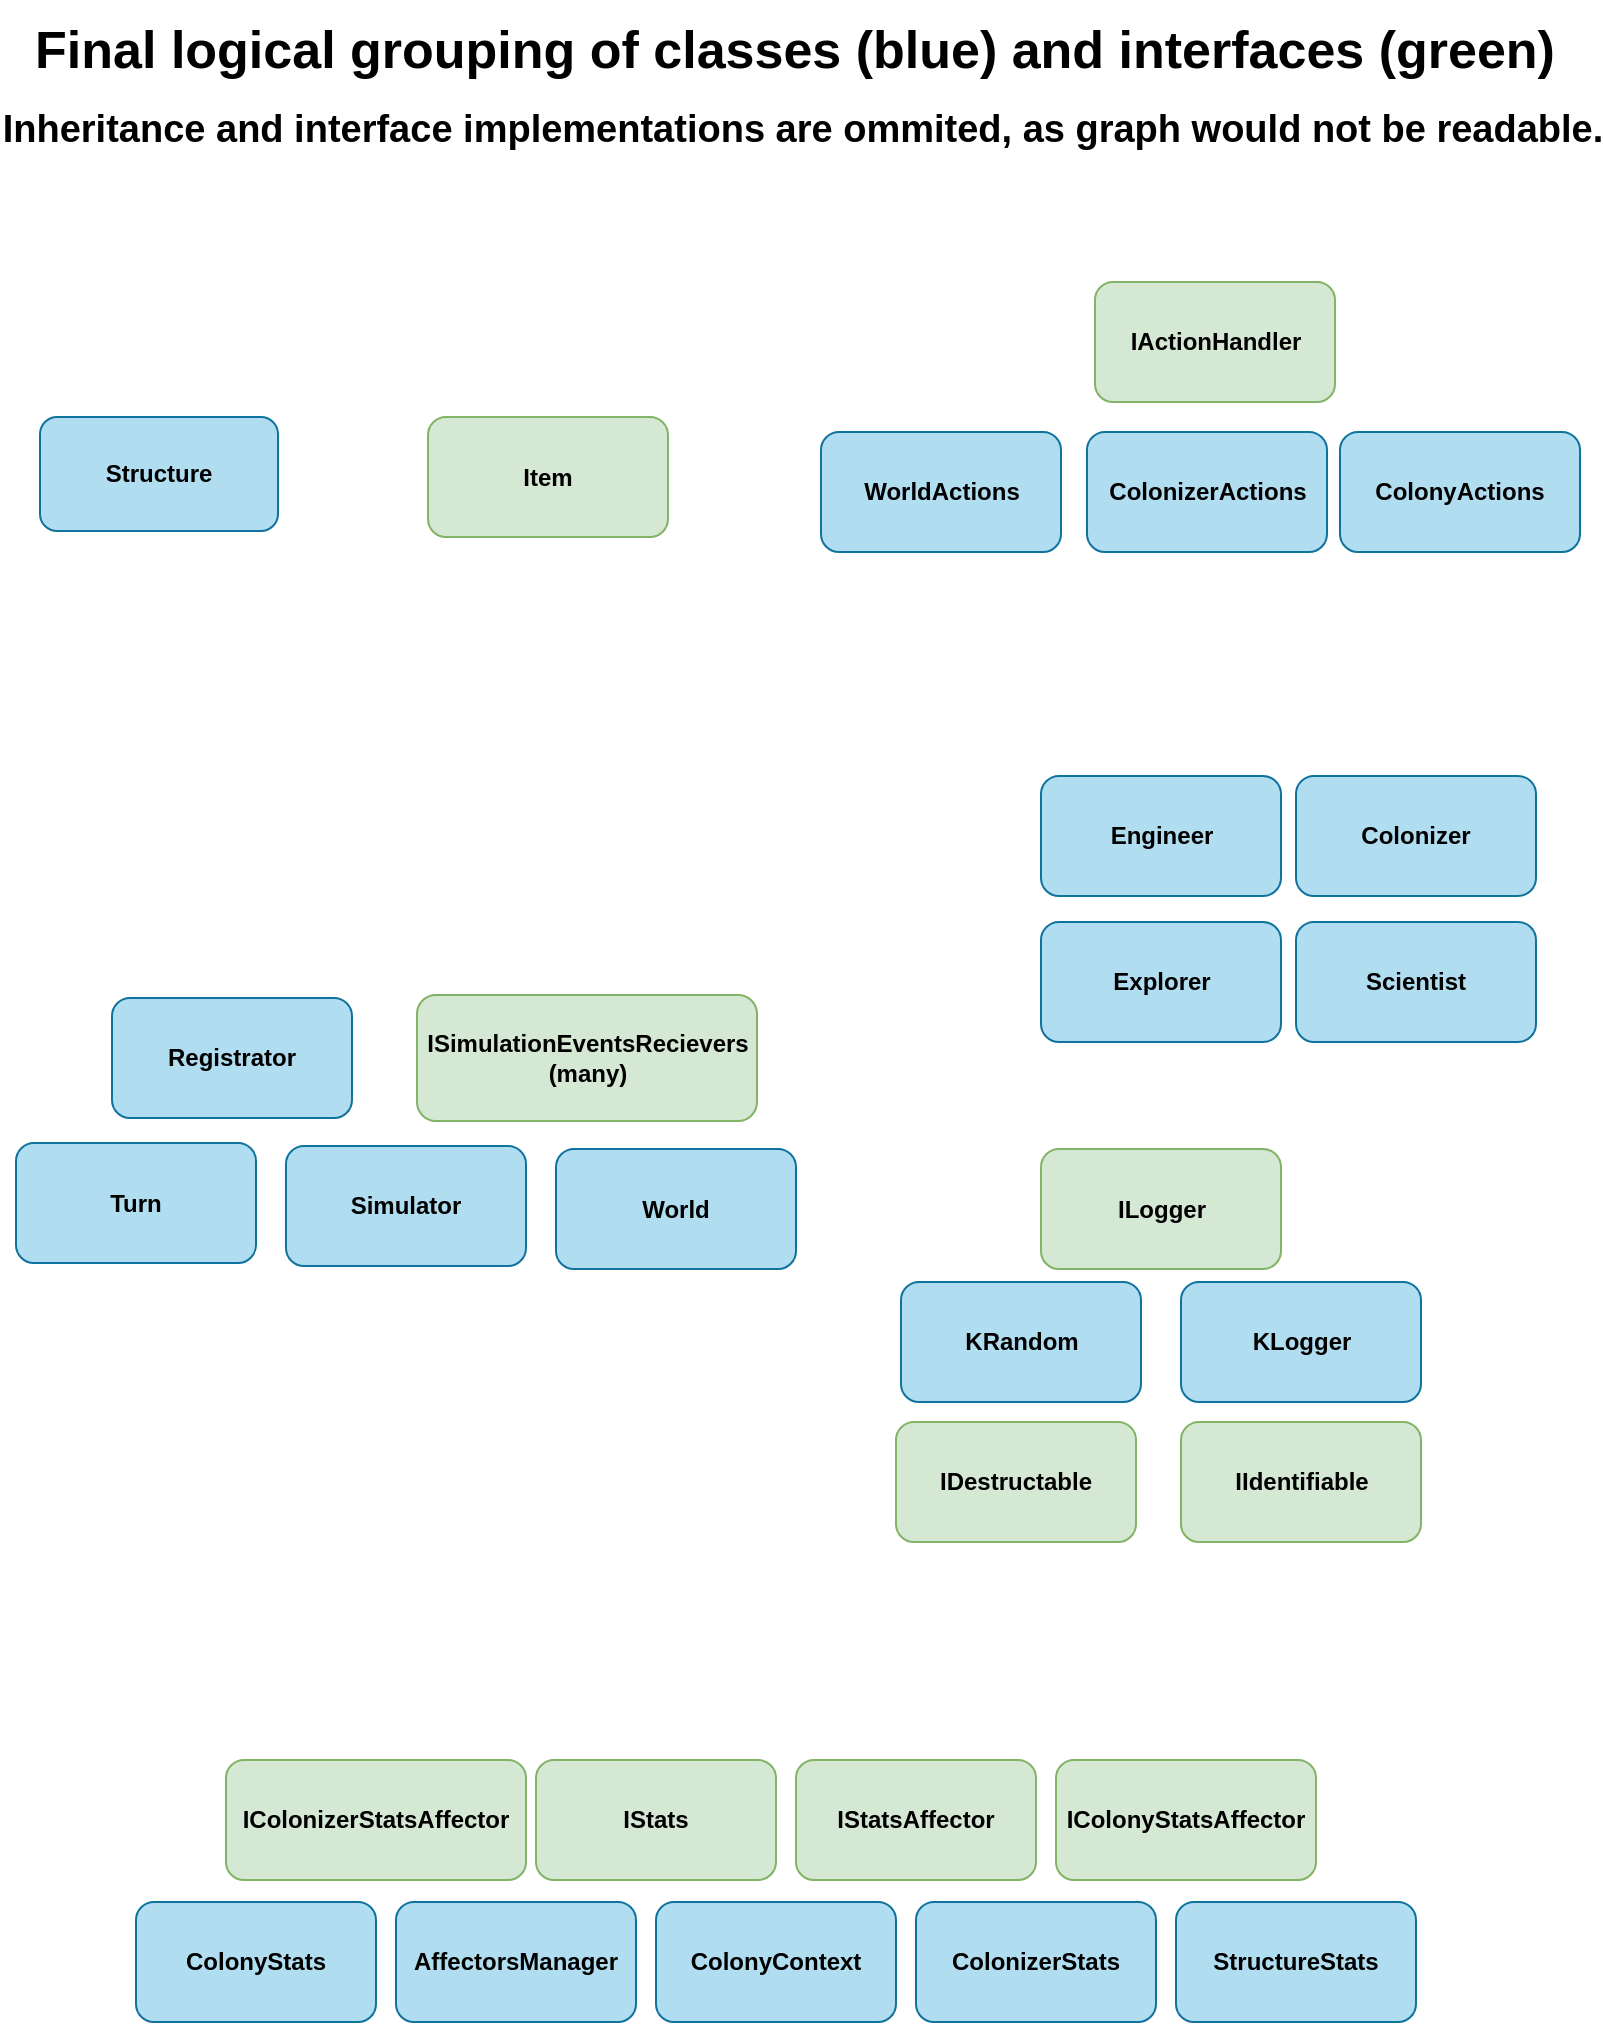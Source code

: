 <mxfile version="12.6.1" type="device"><diagram id="MUEVBduu1wyuoXkaMlaM" name="Page-1"><mxGraphModel dx="2188" dy="2341" grid="1" gridSize="10" guides="1" tooltips="1" connect="1" arrows="1" fold="1" page="1" pageScale="1" pageWidth="827" pageHeight="1169" math="0" shadow="0"><root><mxCell id="0"/><mxCell id="1" parent="0"/><mxCell id="foeEiI6MS1T9qDHqkFIK-105" value="Final logical grouping of classes (blue) and interfaces (green)" style="text;strokeColor=none;fillColor=none;html=1;fontSize=26;fontStyle=1;verticalAlign=middle;align=center;dashed=1;labelBackgroundColor=#ffffff;" parent="1" vertex="1"><mxGeometry x="140" y="-1160" width="546" height="50" as="geometry"/></mxCell><mxCell id="foeEiI6MS1T9qDHqkFIK-106" value="Inheritance and interface implementations are ommited, as graph would not be readable." style="text;strokeColor=none;fillColor=none;html=1;fontSize=19;fontStyle=1;verticalAlign=middle;align=center;dashed=1;labelBackgroundColor=#ffffff;" parent="1" vertex="1"><mxGeometry x="180" y="-1110" width="473" height="30" as="geometry"/></mxCell><mxCell id="foeEiI6MS1T9qDHqkFIK-1" value="IIdentifiable" style="rounded=1;whiteSpace=wrap;html=1;fillColor=#d5e8d4;strokeColor=#82b366;fontStyle=1" parent="1" vertex="1"><mxGeometry x="606.5" y="-449" width="120" height="60" as="geometry"/></mxCell><mxCell id="foeEiI6MS1T9qDHqkFIK-2" value="IDestructable" style="rounded=1;whiteSpace=wrap;html=1;fillColor=#d5e8d4;strokeColor=#82b366;fontStyle=1" parent="1" vertex="1"><mxGeometry x="464" y="-449" width="120" height="60" as="geometry"/></mxCell><mxCell id="foeEiI6MS1T9qDHqkFIK-3" value="ILogger" style="rounded=1;whiteSpace=wrap;html=1;fillColor=#d5e8d4;strokeColor=#82b366;fontStyle=1" parent="1" vertex="1"><mxGeometry x="536.5" y="-585.5" width="120" height="60" as="geometry"/></mxCell><mxCell id="foeEiI6MS1T9qDHqkFIK-13" value="KRandom" style="rounded=1;whiteSpace=wrap;html=1;fillColor=#b1ddf0;strokeColor=#10739e;fontStyle=1;" parent="1" vertex="1"><mxGeometry x="466.5" y="-519" width="120" height="60" as="geometry"/></mxCell><mxCell id="foeEiI6MS1T9qDHqkFIK-70" value="KLogger" style="rounded=1;whiteSpace=wrap;html=1;fillColor=#b1ddf0;strokeColor=#10739e;fontStyle=1;" parent="1" vertex="1"><mxGeometry x="606.5" y="-519" width="120" height="60" as="geometry"/></mxCell><mxCell id="foeEiI6MS1T9qDHqkFIK-24" value="Scientist" style="rounded=1;whiteSpace=wrap;html=1;fillColor=#b1ddf0;strokeColor=#10739e;fontStyle=1;" parent="1" vertex="1"><mxGeometry x="664" y="-699" width="120" height="60" as="geometry"/></mxCell><mxCell id="foeEiI6MS1T9qDHqkFIK-25" value="Explorer" style="rounded=1;whiteSpace=wrap;html=1;fillColor=#b1ddf0;strokeColor=#10739e;fontStyle=1;" parent="1" vertex="1"><mxGeometry x="536.5" y="-699" width="120" height="60" as="geometry"/></mxCell><mxCell id="foeEiI6MS1T9qDHqkFIK-26" value="Engineer" style="rounded=1;whiteSpace=wrap;html=1;fillColor=#b1ddf0;strokeColor=#10739e;fontStyle=1;" parent="1" vertex="1"><mxGeometry x="536.5" y="-772" width="120" height="60" as="geometry"/></mxCell><mxCell id="foeEiI6MS1T9qDHqkFIK-31" value="Colonizer" style="rounded=1;whiteSpace=wrap;html=1;fillColor=#b1ddf0;strokeColor=#10739e;fontStyle=1;" parent="1" vertex="1"><mxGeometry x="664" y="-772" width="120" height="60" as="geometry"/></mxCell><mxCell id="foeEiI6MS1T9qDHqkFIK-5" value="IStats" style="rounded=1;whiteSpace=wrap;html=1;fillColor=#d5e8d4;strokeColor=#82b366;fontStyle=1" parent="1" vertex="1"><mxGeometry x="284" y="-280" width="120" height="60" as="geometry"/></mxCell><mxCell id="foeEiI6MS1T9qDHqkFIK-6" value="IStatsAffector" style="rounded=1;whiteSpace=wrap;html=1;fillColor=#d5e8d4;strokeColor=#82b366;fontStyle=1" parent="1" vertex="1"><mxGeometry x="414" y="-280" width="120" height="60" as="geometry"/></mxCell><mxCell id="foeEiI6MS1T9qDHqkFIK-7" value="IColonyStatsAffector" style="rounded=1;whiteSpace=wrap;html=1;fillColor=#d5e8d4;strokeColor=#82b366;fontStyle=1" parent="1" vertex="1"><mxGeometry x="544" y="-280" width="130" height="60" as="geometry"/></mxCell><mxCell id="foeEiI6MS1T9qDHqkFIK-8" value="IColonizerStatsAffector" style="rounded=1;whiteSpace=wrap;html=1;fillColor=#d5e8d4;strokeColor=#82b366;fontStyle=1" parent="1" vertex="1"><mxGeometry x="129" y="-280" width="150" height="60" as="geometry"/></mxCell><mxCell id="foeEiI6MS1T9qDHqkFIK-18" value="StructureStats" style="rounded=1;whiteSpace=wrap;html=1;fillColor=#b1ddf0;strokeColor=#10739e;fontStyle=1;" parent="1" vertex="1"><mxGeometry x="604" y="-209" width="120" height="60" as="geometry"/></mxCell><mxCell id="foeEiI6MS1T9qDHqkFIK-19" value="ColonyStats" style="rounded=1;whiteSpace=wrap;html=1;fillColor=#b1ddf0;strokeColor=#10739e;fontStyle=1;" parent="1" vertex="1"><mxGeometry x="84" y="-209" width="120" height="60" as="geometry"/></mxCell><mxCell id="foeEiI6MS1T9qDHqkFIK-22" value="AffectorsManager" style="rounded=1;whiteSpace=wrap;html=1;fillColor=#b1ddf0;strokeColor=#10739e;fontStyle=1;" parent="1" vertex="1"><mxGeometry x="214" y="-209" width="120" height="60" as="geometry"/></mxCell><mxCell id="foeEiI6MS1T9qDHqkFIK-23" value="ColonyContext" style="rounded=1;whiteSpace=wrap;html=1;fillColor=#b1ddf0;strokeColor=#10739e;fontStyle=1;" parent="1" vertex="1"><mxGeometry x="344" y="-209" width="120" height="60" as="geometry"/></mxCell><mxCell id="foeEiI6MS1T9qDHqkFIK-27" value="ColonizerStats" style="rounded=1;whiteSpace=wrap;html=1;fillColor=#b1ddf0;strokeColor=#10739e;fontStyle=1;" parent="1" vertex="1"><mxGeometry x="474" y="-209" width="120" height="60" as="geometry"/></mxCell><mxCell id="foeEiI6MS1T9qDHqkFIK-4" value="IActionHandler" style="rounded=1;whiteSpace=wrap;html=1;fillColor=#d5e8d4;strokeColor=#82b366;fontStyle=1" parent="1" vertex="1"><mxGeometry x="563.5" y="-1019" width="120" height="60" as="geometry"/></mxCell><mxCell id="foeEiI6MS1T9qDHqkFIK-28" value="ColonizerActions" style="rounded=1;whiteSpace=wrap;html=1;fillColor=#b1ddf0;strokeColor=#10739e;fontStyle=1;" parent="1" vertex="1"><mxGeometry x="559.5" y="-944" width="120" height="60" as="geometry"/></mxCell><mxCell id="foeEiI6MS1T9qDHqkFIK-29" value="WorldActions" style="rounded=1;whiteSpace=wrap;html=1;fillColor=#b1ddf0;strokeColor=#10739e;fontStyle=1;" parent="1" vertex="1"><mxGeometry x="426.5" y="-944" width="120" height="60" as="geometry"/></mxCell><mxCell id="foeEiI6MS1T9qDHqkFIK-30" value="ColonyActions" style="rounded=1;whiteSpace=wrap;html=1;fillColor=#b1ddf0;strokeColor=#10739e;fontStyle=1;" parent="1" vertex="1"><mxGeometry x="686" y="-944" width="120" height="60" as="geometry"/></mxCell><mxCell id="foeEiI6MS1T9qDHqkFIK-10" value="ISimulationEventsRecievers&lt;br&gt;(many)" style="rounded=1;whiteSpace=wrap;html=1;fillColor=#d5e8d4;strokeColor=#82b366;fontStyle=1" parent="1" vertex="1"><mxGeometry x="224.5" y="-662.5" width="170" height="63" as="geometry"/></mxCell><mxCell id="foeEiI6MS1T9qDHqkFIK-16" value="World" style="rounded=1;whiteSpace=wrap;html=1;fillColor=#b1ddf0;strokeColor=#10739e;fontStyle=1;" parent="1" vertex="1"><mxGeometry x="294" y="-585.5" width="120" height="60" as="geometry"/></mxCell><mxCell id="foeEiI6MS1T9qDHqkFIK-20" value="Turn" style="rounded=1;whiteSpace=wrap;html=1;fillColor=#b1ddf0;strokeColor=#10739e;fontStyle=1;" parent="1" vertex="1"><mxGeometry x="24" y="-588.5" width="120" height="60" as="geometry"/></mxCell><mxCell id="foeEiI6MS1T9qDHqkFIK-21" value="Simulator" style="rounded=1;whiteSpace=wrap;html=1;fillColor=#b1ddf0;strokeColor=#10739e;fontStyle=1;" parent="1" vertex="1"><mxGeometry x="159" y="-587" width="120" height="60" as="geometry"/></mxCell><mxCell id="foeEiI6MS1T9qDHqkFIK-32" value="Registrator" style="rounded=1;whiteSpace=wrap;html=1;fillColor=#b1ddf0;strokeColor=#10739e;fontStyle=1;" parent="1" vertex="1"><mxGeometry x="72" y="-661" width="120" height="60" as="geometry"/></mxCell><mxCell id="foeEiI6MS1T9qDHqkFIK-17" value="Structure" style="rounded=1;whiteSpace=wrap;html=1;fillColor=#b1ddf0;strokeColor=#10739e;fontStyle=1;" parent="1" vertex="1"><mxGeometry x="36" y="-951.5" width="119" height="57" as="geometry"/></mxCell><mxCell id="EZejbT8PrKtKQOVdmc8y-1" value="Item" style="rounded=1;whiteSpace=wrap;html=1;fillColor=#d5e8d4;strokeColor=#82b366;fontStyle=1" vertex="1" parent="1"><mxGeometry x="230" y="-951.5" width="120" height="60" as="geometry"/></mxCell></root></mxGraphModel></diagram></mxfile>